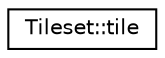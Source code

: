 digraph "Graphical Class Hierarchy"
{
  edge [fontname="Helvetica",fontsize="10",labelfontname="Helvetica",labelfontsize="10"];
  node [fontname="Helvetica",fontsize="10",shape=record];
  rankdir="LR";
  Node1 [label="Tileset::tile",height=0.2,width=0.4,color="black", fillcolor="white", style="filled",URL="$structTileset_1_1tile.html",tooltip="Contains the Tile and its x and y coordinate. "];
}
